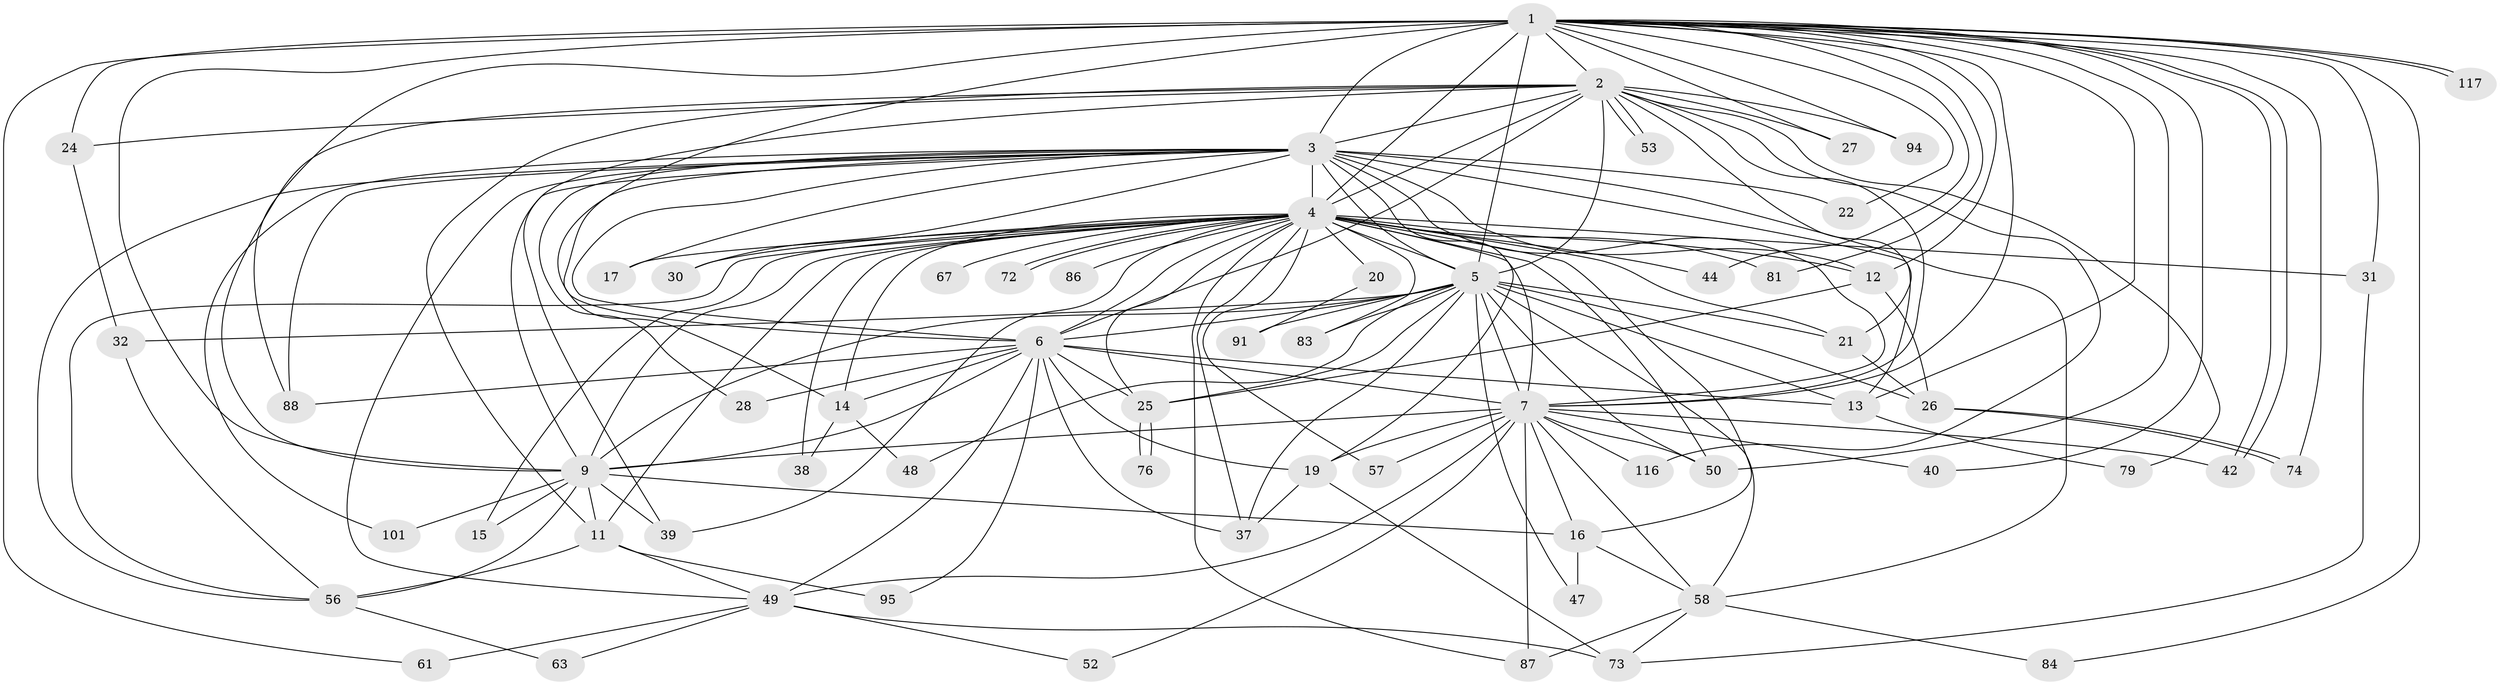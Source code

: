 // original degree distribution, {37: 0.008, 21: 0.008, 25: 0.008, 26: 0.016, 24: 0.008, 19: 0.016, 15: 0.008, 22: 0.008, 6: 0.016, 5: 0.104, 2: 0.592, 4: 0.072, 3: 0.128, 7: 0.008}
// Generated by graph-tools (version 1.1) at 2025/17/03/04/25 18:17:31]
// undirected, 62 vertices, 162 edges
graph export_dot {
graph [start="1"]
  node [color=gray90,style=filled];
  1 [super="+43"];
  2;
  3;
  4 [super="+100+122+110+109+66+8+68+69+70"];
  5 [super="+29+89+103+54"];
  6 [super="+85"];
  7;
  9 [super="+23"];
  11;
  12;
  13 [super="+36"];
  14 [super="+92"];
  15;
  16 [super="+115"];
  17;
  19 [super="+119+62"];
  20;
  21;
  22;
  24;
  25 [super="+51+124+34"];
  26 [super="+120"];
  27 [super="+107"];
  28;
  30;
  31 [super="+106"];
  32;
  37 [super="+75+41"];
  38;
  39 [super="+71"];
  40;
  42 [super="+104"];
  44;
  47;
  48;
  49 [super="+118+60"];
  50 [super="+114+99+64"];
  52;
  53;
  56 [super="+98+90"];
  57;
  58 [super="+78+82+65"];
  61;
  63;
  67;
  72;
  73;
  74 [super="+93"];
  76;
  79;
  81;
  83;
  84;
  86;
  87;
  88 [super="+108"];
  91;
  94;
  95;
  101;
  116;
  117;
  1 -- 2;
  1 -- 3;
  1 -- 4 [weight=12];
  1 -- 5 [weight=3];
  1 -- 6;
  1 -- 7 [weight=2];
  1 -- 9 [weight=2];
  1 -- 22;
  1 -- 24;
  1 -- 27;
  1 -- 31;
  1 -- 40;
  1 -- 42;
  1 -- 42;
  1 -- 44;
  1 -- 50;
  1 -- 61;
  1 -- 81;
  1 -- 84;
  1 -- 88;
  1 -- 94;
  1 -- 117;
  1 -- 117;
  1 -- 13;
  1 -- 74;
  1 -- 12;
  2 -- 3;
  2 -- 4 [weight=3];
  2 -- 5 [weight=2];
  2 -- 6;
  2 -- 7;
  2 -- 9;
  2 -- 11;
  2 -- 21;
  2 -- 24;
  2 -- 27 [weight=2];
  2 -- 39;
  2 -- 53;
  2 -- 53;
  2 -- 79;
  2 -- 94;
  2 -- 116;
  3 -- 4 [weight=3];
  3 -- 5;
  3 -- 6;
  3 -- 7;
  3 -- 9 [weight=3];
  3 -- 12;
  3 -- 13;
  3 -- 14;
  3 -- 17;
  3 -- 19;
  3 -- 22;
  3 -- 28;
  3 -- 30;
  3 -- 56;
  3 -- 58 [weight=2];
  3 -- 101;
  3 -- 88;
  3 -- 49;
  4 -- 5 [weight=5];
  4 -- 6 [weight=3];
  4 -- 7 [weight=6];
  4 -- 9 [weight=3];
  4 -- 20 [weight=2];
  4 -- 31 [weight=2];
  4 -- 44;
  4 -- 67 [weight=2];
  4 -- 72;
  4 -- 72;
  4 -- 81;
  4 -- 86 [weight=2];
  4 -- 56;
  4 -- 11;
  4 -- 12;
  4 -- 15;
  4 -- 16;
  4 -- 17;
  4 -- 83;
  4 -- 21;
  4 -- 87;
  4 -- 25;
  4 -- 30;
  4 -- 37 [weight=2];
  4 -- 38;
  4 -- 39;
  4 -- 50;
  4 -- 57;
  4 -- 14;
  5 -- 6;
  5 -- 7;
  5 -- 9;
  5 -- 21;
  5 -- 25;
  5 -- 26;
  5 -- 32;
  5 -- 47;
  5 -- 48;
  5 -- 58;
  5 -- 83;
  5 -- 13;
  5 -- 91;
  5 -- 50;
  5 -- 37;
  6 -- 7;
  6 -- 9;
  6 -- 13 [weight=2];
  6 -- 14;
  6 -- 19;
  6 -- 28;
  6 -- 37;
  6 -- 95;
  6 -- 49;
  6 -- 25 [weight=2];
  6 -- 88;
  7 -- 9 [weight=2];
  7 -- 40;
  7 -- 49;
  7 -- 50 [weight=2];
  7 -- 52;
  7 -- 57;
  7 -- 87;
  7 -- 116;
  7 -- 19;
  7 -- 42;
  7 -- 58;
  7 -- 16;
  9 -- 11;
  9 -- 15;
  9 -- 16;
  9 -- 39;
  9 -- 101;
  9 -- 56;
  11 -- 49;
  11 -- 56;
  11 -- 95;
  12 -- 26;
  12 -- 25;
  13 -- 79;
  14 -- 38;
  14 -- 48;
  16 -- 47;
  16 -- 58;
  19 -- 73;
  19 -- 37;
  20 -- 91;
  21 -- 26;
  24 -- 32;
  25 -- 76;
  25 -- 76;
  26 -- 74;
  26 -- 74;
  31 -- 73;
  32 -- 56;
  49 -- 52;
  49 -- 73;
  49 -- 61;
  49 -- 63;
  56 -- 63;
  58 -- 84;
  58 -- 87;
  58 -- 73;
}
